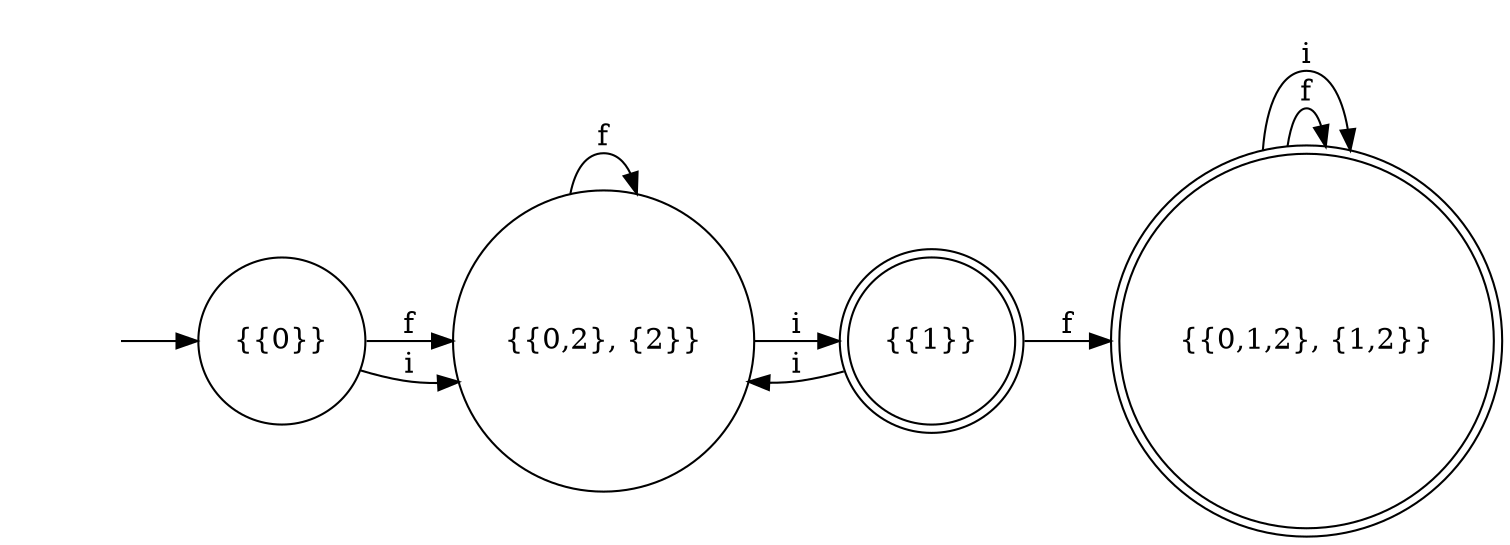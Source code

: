digraph G {
    rankdir=LR;
    node [shape=circle];
    start [shape=none, label=""];
    "{{0,1,2}, {1,2}}" [shape=doublecircle];
    "{{1}}" [shape=doublecircle];
    "{{0,1,2}, {1,2}}" -> "{{0,1,2}, {1,2}}" [label="f"];
    "{{0,1,2}, {1,2}}" -> "{{0,1,2}, {1,2}}" [label="i"];
    "{{0,2}, {2}}" -> "{{0,2}, {2}}" [label="f"];
    "{{0,2}, {2}}" -> "{{1}}" [label="i"];
    "{{0}}" -> "{{0,2}, {2}}" [label="f"];
    "{{0}}" -> "{{0,2}, {2}}" [label="i"];
    "{{1}}" -> "{{0,1,2}, {1,2}}" [label="f"];
    "{{1}}" -> "{{0,2}, {2}}" [label="i"];
    start -> "{{0}}";
}
